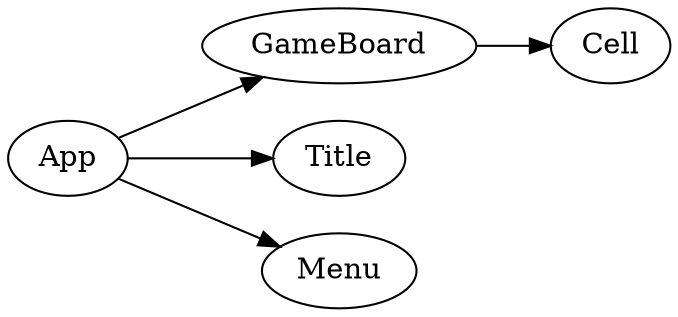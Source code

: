 digraph G {
    splines="FALSE";
    rankdir="LR";

    App -> GameBoard -> Cell
    App -> Title
    App -> Menu
}